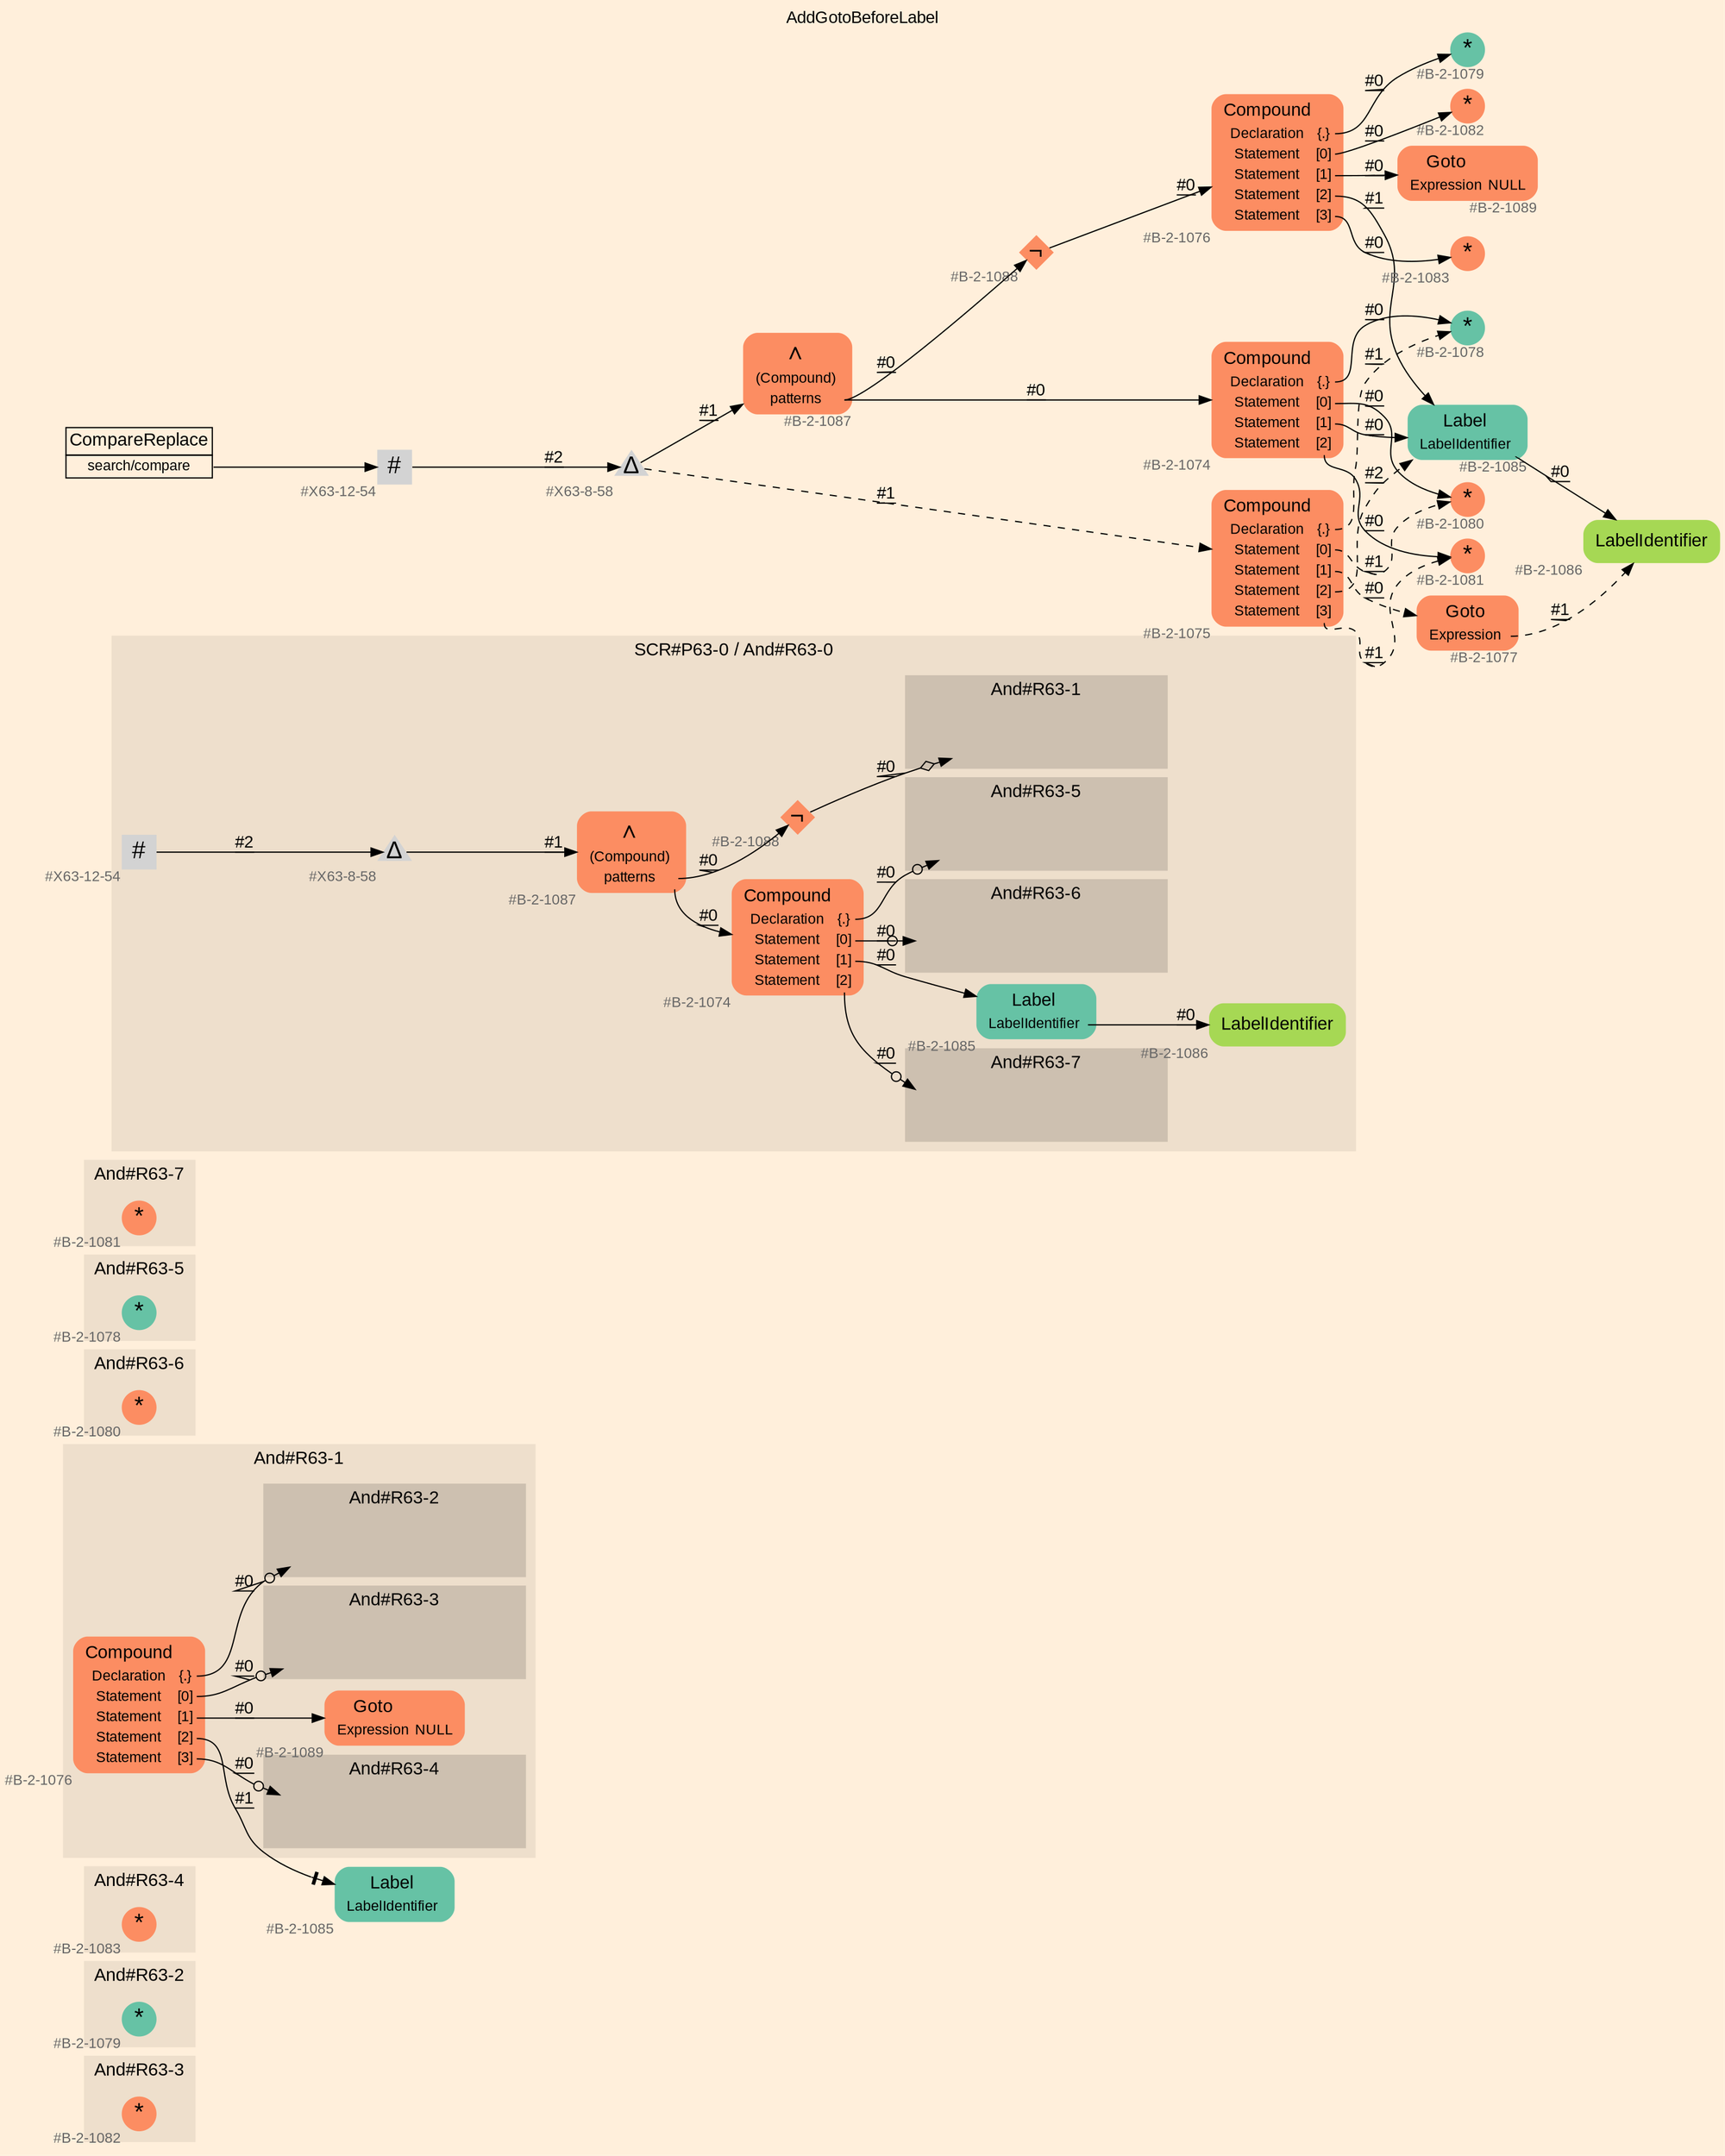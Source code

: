 digraph "AddGotoBeforeLabel" {
label = "AddGotoBeforeLabel"
labelloc = t
graph [
    rankdir = "LR"
    ranksep = 0.3
    bgcolor = antiquewhite1
    color = black
    fontcolor = black
    fontname = "Arial"
];
node [
    fontname = "Arial"
];
edge [
    fontname = "Arial"
];

// -------------------- figure And#R63-3 --------------------
// -------- region And#R63-3 ----------
subgraph "clusterAnd#R63-3" {
    label = "And#R63-3"
    style = "filled"
    color = antiquewhite2
    fontsize = "15"
    // -------- block And#R63-3/#B-2-1082 ----------
    "And#R63-3/#B-2-1082" [
        fillcolor = "/set28/2"
        xlabel = "#B-2-1082"
        fontsize = "12"
        fontcolor = grey40
        shape = "circle"
        label = <<FONT COLOR="black" POINT-SIZE="20">*</FONT>>
        style = "filled"
        penwidth = 0.0
        fixedsize = true
        width = 0.4
        height = 0.4
    ];
    
}


// -------------------- figure And#R63-2 --------------------
// -------- region And#R63-2 ----------
subgraph "clusterAnd#R63-2" {
    label = "And#R63-2"
    style = "filled"
    color = antiquewhite2
    fontsize = "15"
    // -------- block And#R63-2/#B-2-1079 ----------
    "And#R63-2/#B-2-1079" [
        fillcolor = "/set28/1"
        xlabel = "#B-2-1079"
        fontsize = "12"
        fontcolor = grey40
        shape = "circle"
        label = <<FONT COLOR="black" POINT-SIZE="20">*</FONT>>
        style = "filled"
        penwidth = 0.0
        fixedsize = true
        width = 0.4
        height = 0.4
    ];
    
}


// -------------------- figure And#R63-4 --------------------
// -------- region And#R63-4 ----------
subgraph "clusterAnd#R63-4" {
    label = "And#R63-4"
    style = "filled"
    color = antiquewhite2
    fontsize = "15"
    // -------- block And#R63-4/#B-2-1083 ----------
    "And#R63-4/#B-2-1083" [
        fillcolor = "/set28/2"
        xlabel = "#B-2-1083"
        fontsize = "12"
        fontcolor = grey40
        shape = "circle"
        label = <<FONT COLOR="black" POINT-SIZE="20">*</FONT>>
        style = "filled"
        penwidth = 0.0
        fixedsize = true
        width = 0.4
        height = 0.4
    ];
    
}


// -------------------- figure And#R63-1 --------------------
// -------- region And#R63-1 ----------
subgraph "clusterAnd#R63-1" {
    label = "And#R63-1"
    style = "filled"
    color = antiquewhite2
    fontsize = "15"
    // -------- block And#R63-1/#B-2-1076 ----------
    "And#R63-1/#B-2-1076" [
        fillcolor = "/set28/2"
        xlabel = "#B-2-1076"
        fontsize = "12"
        fontcolor = grey40
        shape = "plaintext"
        label = <<TABLE BORDER="0" CELLBORDER="0" CELLSPACING="0">
         <TR><TD><FONT COLOR="black" POINT-SIZE="15">Compound</FONT></TD></TR>
         <TR><TD><FONT COLOR="black" POINT-SIZE="12">Declaration</FONT></TD><TD PORT="port0"><FONT COLOR="black" POINT-SIZE="12">{.}</FONT></TD></TR>
         <TR><TD><FONT COLOR="black" POINT-SIZE="12">Statement</FONT></TD><TD PORT="port1"><FONT COLOR="black" POINT-SIZE="12">[0]</FONT></TD></TR>
         <TR><TD><FONT COLOR="black" POINT-SIZE="12">Statement</FONT></TD><TD PORT="port2"><FONT COLOR="black" POINT-SIZE="12">[1]</FONT></TD></TR>
         <TR><TD><FONT COLOR="black" POINT-SIZE="12">Statement</FONT></TD><TD PORT="port3"><FONT COLOR="black" POINT-SIZE="12">[2]</FONT></TD></TR>
         <TR><TD><FONT COLOR="black" POINT-SIZE="12">Statement</FONT></TD><TD PORT="port4"><FONT COLOR="black" POINT-SIZE="12">[3]</FONT></TD></TR>
        </TABLE>>
        style = "rounded,filled"
    ];
    
    // -------- block And#R63-1/#B-2-1089 ----------
    "And#R63-1/#B-2-1089" [
        fillcolor = "/set28/2"
        xlabel = "#B-2-1089"
        fontsize = "12"
        fontcolor = grey40
        shape = "plaintext"
        label = <<TABLE BORDER="0" CELLBORDER="0" CELLSPACING="0">
         <TR><TD><FONT COLOR="black" POINT-SIZE="15">Goto</FONT></TD></TR>
         <TR><TD><FONT COLOR="black" POINT-SIZE="12">Expression</FONT></TD><TD PORT="port0"><FONT COLOR="black" POINT-SIZE="12">NULL</FONT></TD></TR>
        </TABLE>>
        style = "rounded,filled"
    ];
    
    // -------- region And#R63-1/And#R63-2 ----------
    subgraph "clusterAnd#R63-1/And#R63-2" {
        label = "And#R63-2"
        style = "filled"
        color = antiquewhite3
        fontsize = "15"
        // -------- block And#R63-1/And#R63-2/#B-2-1079 ----------
        "And#R63-1/And#R63-2/#B-2-1079" [
            fillcolor = "/set28/1"
            xlabel = "#B-2-1079"
            fontsize = "12"
            fontcolor = grey40
            shape = "none"
            style = "invisible"
        ];
        
    }
    
    // -------- region And#R63-1/And#R63-3 ----------
    subgraph "clusterAnd#R63-1/And#R63-3" {
        label = "And#R63-3"
        style = "filled"
        color = antiquewhite3
        fontsize = "15"
        // -------- block And#R63-1/And#R63-3/#B-2-1082 ----------
        "And#R63-1/And#R63-3/#B-2-1082" [
            fillcolor = "/set28/2"
            xlabel = "#B-2-1082"
            fontsize = "12"
            fontcolor = grey40
            shape = "none"
            style = "invisible"
        ];
        
    }
    
    // -------- region And#R63-1/And#R63-4 ----------
    subgraph "clusterAnd#R63-1/And#R63-4" {
        label = "And#R63-4"
        style = "filled"
        color = antiquewhite3
        fontsize = "15"
        // -------- block And#R63-1/And#R63-4/#B-2-1083 ----------
        "And#R63-1/And#R63-4/#B-2-1083" [
            fillcolor = "/set28/2"
            xlabel = "#B-2-1083"
            fontsize = "12"
            fontcolor = grey40
            shape = "none"
            style = "invisible"
        ];
        
    }
    
}

// -------- block And#R63-1/#B-2-1085 ----------
"And#R63-1/#B-2-1085" [
    fillcolor = "/set28/1"
    xlabel = "#B-2-1085"
    fontsize = "12"
    fontcolor = grey40
    shape = "plaintext"
    label = <<TABLE BORDER="0" CELLBORDER="0" CELLSPACING="0">
     <TR><TD><FONT COLOR="black" POINT-SIZE="15">Label</FONT></TD></TR>
     <TR><TD><FONT COLOR="black" POINT-SIZE="12">LabelIdentifier</FONT></TD><TD PORT="port0"></TD></TR>
    </TABLE>>
    style = "rounded,filled"
];

"And#R63-1/#B-2-1076":port0 -> "And#R63-1/And#R63-2/#B-2-1079" [
    arrowhead="normalnoneodot"
    label = "#0"
    decorate = true
    color = black
    fontcolor = black
];

"And#R63-1/#B-2-1076":port1 -> "And#R63-1/And#R63-3/#B-2-1082" [
    arrowhead="normalnoneodot"
    label = "#0"
    decorate = true
    color = black
    fontcolor = black
];

"And#R63-1/#B-2-1076":port2 -> "And#R63-1/#B-2-1089" [
    label = "#0"
    decorate = true
    color = black
    fontcolor = black
];

"And#R63-1/#B-2-1076":port3 -> "And#R63-1/#B-2-1085" [
    arrowhead="normalnonetee"
    label = "#1"
    decorate = true
    color = black
    fontcolor = black
];

"And#R63-1/#B-2-1076":port4 -> "And#R63-1/And#R63-4/#B-2-1083" [
    arrowhead="normalnoneodot"
    label = "#0"
    decorate = true
    color = black
    fontcolor = black
];


// -------------------- figure And#R63-6 --------------------
// -------- region And#R63-6 ----------
subgraph "clusterAnd#R63-6" {
    label = "And#R63-6"
    style = "filled"
    color = antiquewhite2
    fontsize = "15"
    // -------- block And#R63-6/#B-2-1080 ----------
    "And#R63-6/#B-2-1080" [
        fillcolor = "/set28/2"
        xlabel = "#B-2-1080"
        fontsize = "12"
        fontcolor = grey40
        shape = "circle"
        label = <<FONT COLOR="black" POINT-SIZE="20">*</FONT>>
        style = "filled"
        penwidth = 0.0
        fixedsize = true
        width = 0.4
        height = 0.4
    ];
    
}


// -------------------- figure And#R63-5 --------------------
// -------- region And#R63-5 ----------
subgraph "clusterAnd#R63-5" {
    label = "And#R63-5"
    style = "filled"
    color = antiquewhite2
    fontsize = "15"
    // -------- block And#R63-5/#B-2-1078 ----------
    "And#R63-5/#B-2-1078" [
        fillcolor = "/set28/1"
        xlabel = "#B-2-1078"
        fontsize = "12"
        fontcolor = grey40
        shape = "circle"
        label = <<FONT COLOR="black" POINT-SIZE="20">*</FONT>>
        style = "filled"
        penwidth = 0.0
        fixedsize = true
        width = 0.4
        height = 0.4
    ];
    
}


// -------------------- figure And#R63-7 --------------------
// -------- region And#R63-7 ----------
subgraph "clusterAnd#R63-7" {
    label = "And#R63-7"
    style = "filled"
    color = antiquewhite2
    fontsize = "15"
    // -------- block And#R63-7/#B-2-1081 ----------
    "And#R63-7/#B-2-1081" [
        fillcolor = "/set28/2"
        xlabel = "#B-2-1081"
        fontsize = "12"
        fontcolor = grey40
        shape = "circle"
        label = <<FONT COLOR="black" POINT-SIZE="20">*</FONT>>
        style = "filled"
        penwidth = 0.0
        fixedsize = true
        width = 0.4
        height = 0.4
    ];
    
}


// -------------------- figure And#R63-0 --------------------
// -------- region And#R63-0 ----------
subgraph "clusterAnd#R63-0" {
    label = "SCR#P63-0 / And#R63-0"
    style = "filled"
    color = antiquewhite2
    fontsize = "15"
    // -------- block And#R63-0/#B-2-1085 ----------
    "And#R63-0/#B-2-1085" [
        fillcolor = "/set28/1"
        xlabel = "#B-2-1085"
        fontsize = "12"
        fontcolor = grey40
        shape = "plaintext"
        label = <<TABLE BORDER="0" CELLBORDER="0" CELLSPACING="0">
         <TR><TD><FONT COLOR="black" POINT-SIZE="15">Label</FONT></TD></TR>
         <TR><TD><FONT COLOR="black" POINT-SIZE="12">LabelIdentifier</FONT></TD><TD PORT="port0"></TD></TR>
        </TABLE>>
        style = "rounded,filled"
    ];
    
    // -------- block And#R63-0/#X63-12-54 ----------
    "And#R63-0/#X63-12-54" [
        xlabel = "#X63-12-54"
        fontsize = "12"
        fontcolor = grey40
        shape = "square"
        label = <<FONT COLOR="black" POINT-SIZE="20">#</FONT>>
        style = "filled"
        penwidth = 0.0
        fixedsize = true
        width = 0.4
        height = 0.4
    ];
    
    // -------- block And#R63-0/#B-2-1087 ----------
    "And#R63-0/#B-2-1087" [
        fillcolor = "/set28/2"
        xlabel = "#B-2-1087"
        fontsize = "12"
        fontcolor = grey40
        shape = "plaintext"
        label = <<TABLE BORDER="0" CELLBORDER="0" CELLSPACING="0">
         <TR><TD><FONT COLOR="black" POINT-SIZE="20">∧</FONT></TD></TR>
         <TR><TD><FONT COLOR="black" POINT-SIZE="12">(Compound)</FONT></TD><TD PORT="port0"></TD></TR>
         <TR><TD><FONT COLOR="black" POINT-SIZE="12">patterns</FONT></TD><TD PORT="port1"></TD></TR>
        </TABLE>>
        style = "rounded,filled"
    ];
    
    // -------- block And#R63-0/#B-2-1086 ----------
    "And#R63-0/#B-2-1086" [
        fillcolor = "/set28/5"
        xlabel = "#B-2-1086"
        fontsize = "12"
        fontcolor = grey40
        shape = "plaintext"
        label = <<TABLE BORDER="0" CELLBORDER="0" CELLSPACING="0">
         <TR><TD><FONT COLOR="black" POINT-SIZE="15">LabelIdentifier</FONT></TD></TR>
        </TABLE>>
        style = "rounded,filled"
    ];
    
    // -------- block And#R63-0/#B-2-1074 ----------
    "And#R63-0/#B-2-1074" [
        fillcolor = "/set28/2"
        xlabel = "#B-2-1074"
        fontsize = "12"
        fontcolor = grey40
        shape = "plaintext"
        label = <<TABLE BORDER="0" CELLBORDER="0" CELLSPACING="0">
         <TR><TD><FONT COLOR="black" POINT-SIZE="15">Compound</FONT></TD></TR>
         <TR><TD><FONT COLOR="black" POINT-SIZE="12">Declaration</FONT></TD><TD PORT="port0"><FONT COLOR="black" POINT-SIZE="12">{.}</FONT></TD></TR>
         <TR><TD><FONT COLOR="black" POINT-SIZE="12">Statement</FONT></TD><TD PORT="port1"><FONT COLOR="black" POINT-SIZE="12">[0]</FONT></TD></TR>
         <TR><TD><FONT COLOR="black" POINT-SIZE="12">Statement</FONT></TD><TD PORT="port2"><FONT COLOR="black" POINT-SIZE="12">[1]</FONT></TD></TR>
         <TR><TD><FONT COLOR="black" POINT-SIZE="12">Statement</FONT></TD><TD PORT="port3"><FONT COLOR="black" POINT-SIZE="12">[2]</FONT></TD></TR>
        </TABLE>>
        style = "rounded,filled"
    ];
    
    // -------- block And#R63-0/#B-2-1088 ----------
    "And#R63-0/#B-2-1088" [
        fillcolor = "/set28/2"
        xlabel = "#B-2-1088"
        fontsize = "12"
        fontcolor = grey40
        shape = "diamond"
        label = <<FONT COLOR="black" POINT-SIZE="20">¬</FONT>>
        style = "filled"
        penwidth = 0.0
        fixedsize = true
        width = 0.4
        height = 0.4
    ];
    
    // -------- block And#R63-0/#X63-8-58 ----------
    "And#R63-0/#X63-8-58" [
        xlabel = "#X63-8-58"
        fontsize = "12"
        fontcolor = grey40
        shape = "triangle"
        label = <<FONT COLOR="black" POINT-SIZE="20">Δ</FONT>>
        style = "filled"
        penwidth = 0.0
        fixedsize = true
        width = 0.4
        height = 0.4
    ];
    
    // -------- region And#R63-0/And#R63-1 ----------
    subgraph "clusterAnd#R63-0/And#R63-1" {
        label = "And#R63-1"
        style = "filled"
        color = antiquewhite3
        fontsize = "15"
        // -------- block And#R63-0/And#R63-1/#B-2-1076 ----------
        "And#R63-0/And#R63-1/#B-2-1076" [
            fillcolor = "/set28/2"
            xlabel = "#B-2-1076"
            fontsize = "12"
            fontcolor = grey40
            shape = "none"
            style = "invisible"
        ];
        
    }
    
    // -------- region And#R63-0/And#R63-5 ----------
    subgraph "clusterAnd#R63-0/And#R63-5" {
        label = "And#R63-5"
        style = "filled"
        color = antiquewhite3
        fontsize = "15"
        // -------- block And#R63-0/And#R63-5/#B-2-1078 ----------
        "And#R63-0/And#R63-5/#B-2-1078" [
            fillcolor = "/set28/1"
            xlabel = "#B-2-1078"
            fontsize = "12"
            fontcolor = grey40
            shape = "none"
            style = "invisible"
        ];
        
    }
    
    // -------- region And#R63-0/And#R63-6 ----------
    subgraph "clusterAnd#R63-0/And#R63-6" {
        label = "And#R63-6"
        style = "filled"
        color = antiquewhite3
        fontsize = "15"
        // -------- block And#R63-0/And#R63-6/#B-2-1080 ----------
        "And#R63-0/And#R63-6/#B-2-1080" [
            fillcolor = "/set28/2"
            xlabel = "#B-2-1080"
            fontsize = "12"
            fontcolor = grey40
            shape = "none"
            style = "invisible"
        ];
        
    }
    
    // -------- region And#R63-0/And#R63-7 ----------
    subgraph "clusterAnd#R63-0/And#R63-7" {
        label = "And#R63-7"
        style = "filled"
        color = antiquewhite3
        fontsize = "15"
        // -------- block And#R63-0/And#R63-7/#B-2-1081 ----------
        "And#R63-0/And#R63-7/#B-2-1081" [
            fillcolor = "/set28/2"
            xlabel = "#B-2-1081"
            fontsize = "12"
            fontcolor = grey40
            shape = "none"
            style = "invisible"
        ];
        
    }
    
}

"And#R63-0/#B-2-1085":port0 -> "And#R63-0/#B-2-1086" [
    label = "#0"
    decorate = true
    color = black
    fontcolor = black
];

"And#R63-0/#X63-12-54" -> "And#R63-0/#X63-8-58" [
    label = "#2"
    decorate = true
    color = black
    fontcolor = black
];

"And#R63-0/#B-2-1087":port1 -> "And#R63-0/#B-2-1074" [
    label = "#0"
    decorate = true
    color = black
    fontcolor = black
];

"And#R63-0/#B-2-1087":port1 -> "And#R63-0/#B-2-1088" [
    label = "#0"
    decorate = true
    color = black
    fontcolor = black
];

"And#R63-0/#B-2-1074":port0 -> "And#R63-0/And#R63-5/#B-2-1078" [
    arrowhead="normalnoneodot"
    label = "#0"
    decorate = true
    color = black
    fontcolor = black
];

"And#R63-0/#B-2-1074":port1 -> "And#R63-0/And#R63-6/#B-2-1080" [
    arrowhead="normalnoneodot"
    label = "#0"
    decorate = true
    color = black
    fontcolor = black
];

"And#R63-0/#B-2-1074":port2 -> "And#R63-0/#B-2-1085" [
    label = "#0"
    decorate = true
    color = black
    fontcolor = black
];

"And#R63-0/#B-2-1074":port3 -> "And#R63-0/And#R63-7/#B-2-1081" [
    arrowhead="normalnoneodot"
    label = "#0"
    decorate = true
    color = black
    fontcolor = black
];

"And#R63-0/#B-2-1088" -> "And#R63-0/And#R63-1/#B-2-1076" [
    arrowhead="normalnoneodiamond"
    label = "#0"
    decorate = true
    color = black
    fontcolor = black
];

"And#R63-0/#X63-8-58" -> "And#R63-0/#B-2-1087" [
    label = "#1"
    decorate = true
    color = black
    fontcolor = black
];


// -------------------- transformation figure --------------------
// -------- block CR#X63-10-63 ----------
"CR#X63-10-63" [
    fillcolor = antiquewhite1
    fontsize = "12"
    fontcolor = grey40
    shape = "plaintext"
    label = <<TABLE BORDER="0" CELLBORDER="1" CELLSPACING="0">
     <TR><TD><FONT COLOR="black" POINT-SIZE="15">CompareReplace</FONT></TD></TR>
     <TR><TD PORT="port0"><FONT COLOR="black" POINT-SIZE="12">search/compare</FONT></TD></TR>
    </TABLE>>
    style = "filled"
    color = black
];

// -------- block #X63-12-54 ----------
"#X63-12-54" [
    xlabel = "#X63-12-54"
    fontsize = "12"
    fontcolor = grey40
    shape = "square"
    label = <<FONT COLOR="black" POINT-SIZE="20">#</FONT>>
    style = "filled"
    penwidth = 0.0
    fixedsize = true
    width = 0.4
    height = 0.4
];

// -------- block #X63-8-58 ----------
"#X63-8-58" [
    xlabel = "#X63-8-58"
    fontsize = "12"
    fontcolor = grey40
    shape = "triangle"
    label = <<FONT COLOR="black" POINT-SIZE="20">Δ</FONT>>
    style = "filled"
    penwidth = 0.0
    fixedsize = true
    width = 0.4
    height = 0.4
];

// -------- block #B-2-1087 ----------
"#B-2-1087" [
    fillcolor = "/set28/2"
    xlabel = "#B-2-1087"
    fontsize = "12"
    fontcolor = grey40
    shape = "plaintext"
    label = <<TABLE BORDER="0" CELLBORDER="0" CELLSPACING="0">
     <TR><TD><FONT COLOR="black" POINT-SIZE="20">∧</FONT></TD></TR>
     <TR><TD><FONT COLOR="black" POINT-SIZE="12">(Compound)</FONT></TD><TD PORT="port0"></TD></TR>
     <TR><TD><FONT COLOR="black" POINT-SIZE="12">patterns</FONT></TD><TD PORT="port1"></TD></TR>
    </TABLE>>
    style = "rounded,filled"
];

// -------- block #B-2-1074 ----------
"#B-2-1074" [
    fillcolor = "/set28/2"
    xlabel = "#B-2-1074"
    fontsize = "12"
    fontcolor = grey40
    shape = "plaintext"
    label = <<TABLE BORDER="0" CELLBORDER="0" CELLSPACING="0">
     <TR><TD><FONT COLOR="black" POINT-SIZE="15">Compound</FONT></TD></TR>
     <TR><TD><FONT COLOR="black" POINT-SIZE="12">Declaration</FONT></TD><TD PORT="port0"><FONT COLOR="black" POINT-SIZE="12">{.}</FONT></TD></TR>
     <TR><TD><FONT COLOR="black" POINT-SIZE="12">Statement</FONT></TD><TD PORT="port1"><FONT COLOR="black" POINT-SIZE="12">[0]</FONT></TD></TR>
     <TR><TD><FONT COLOR="black" POINT-SIZE="12">Statement</FONT></TD><TD PORT="port2"><FONT COLOR="black" POINT-SIZE="12">[1]</FONT></TD></TR>
     <TR><TD><FONT COLOR="black" POINT-SIZE="12">Statement</FONT></TD><TD PORT="port3"><FONT COLOR="black" POINT-SIZE="12">[2]</FONT></TD></TR>
    </TABLE>>
    style = "rounded,filled"
];

// -------- block #B-2-1078 ----------
"#B-2-1078" [
    fillcolor = "/set28/1"
    xlabel = "#B-2-1078"
    fontsize = "12"
    fontcolor = grey40
    shape = "circle"
    label = <<FONT COLOR="black" POINT-SIZE="20">*</FONT>>
    style = "filled"
    penwidth = 0.0
    fixedsize = true
    width = 0.4
    height = 0.4
];

// -------- block #B-2-1080 ----------
"#B-2-1080" [
    fillcolor = "/set28/2"
    xlabel = "#B-2-1080"
    fontsize = "12"
    fontcolor = grey40
    shape = "circle"
    label = <<FONT COLOR="black" POINT-SIZE="20">*</FONT>>
    style = "filled"
    penwidth = 0.0
    fixedsize = true
    width = 0.4
    height = 0.4
];

// -------- block #B-2-1085 ----------
"#B-2-1085" [
    fillcolor = "/set28/1"
    xlabel = "#B-2-1085"
    fontsize = "12"
    fontcolor = grey40
    shape = "plaintext"
    label = <<TABLE BORDER="0" CELLBORDER="0" CELLSPACING="0">
     <TR><TD><FONT COLOR="black" POINT-SIZE="15">Label</FONT></TD></TR>
     <TR><TD><FONT COLOR="black" POINT-SIZE="12">LabelIdentifier</FONT></TD><TD PORT="port0"></TD></TR>
    </TABLE>>
    style = "rounded,filled"
];

// -------- block #B-2-1086 ----------
"#B-2-1086" [
    fillcolor = "/set28/5"
    xlabel = "#B-2-1086"
    fontsize = "12"
    fontcolor = grey40
    shape = "plaintext"
    label = <<TABLE BORDER="0" CELLBORDER="0" CELLSPACING="0">
     <TR><TD><FONT COLOR="black" POINT-SIZE="15">LabelIdentifier</FONT></TD></TR>
    </TABLE>>
    style = "rounded,filled"
];

// -------- block #B-2-1081 ----------
"#B-2-1081" [
    fillcolor = "/set28/2"
    xlabel = "#B-2-1081"
    fontsize = "12"
    fontcolor = grey40
    shape = "circle"
    label = <<FONT COLOR="black" POINT-SIZE="20">*</FONT>>
    style = "filled"
    penwidth = 0.0
    fixedsize = true
    width = 0.4
    height = 0.4
];

// -------- block #B-2-1088 ----------
"#B-2-1088" [
    fillcolor = "/set28/2"
    xlabel = "#B-2-1088"
    fontsize = "12"
    fontcolor = grey40
    shape = "diamond"
    label = <<FONT COLOR="black" POINT-SIZE="20">¬</FONT>>
    style = "filled"
    penwidth = 0.0
    fixedsize = true
    width = 0.4
    height = 0.4
];

// -------- block #B-2-1076 ----------
"#B-2-1076" [
    fillcolor = "/set28/2"
    xlabel = "#B-2-1076"
    fontsize = "12"
    fontcolor = grey40
    shape = "plaintext"
    label = <<TABLE BORDER="0" CELLBORDER="0" CELLSPACING="0">
     <TR><TD><FONT COLOR="black" POINT-SIZE="15">Compound</FONT></TD></TR>
     <TR><TD><FONT COLOR="black" POINT-SIZE="12">Declaration</FONT></TD><TD PORT="port0"><FONT COLOR="black" POINT-SIZE="12">{.}</FONT></TD></TR>
     <TR><TD><FONT COLOR="black" POINT-SIZE="12">Statement</FONT></TD><TD PORT="port1"><FONT COLOR="black" POINT-SIZE="12">[0]</FONT></TD></TR>
     <TR><TD><FONT COLOR="black" POINT-SIZE="12">Statement</FONT></TD><TD PORT="port2"><FONT COLOR="black" POINT-SIZE="12">[1]</FONT></TD></TR>
     <TR><TD><FONT COLOR="black" POINT-SIZE="12">Statement</FONT></TD><TD PORT="port3"><FONT COLOR="black" POINT-SIZE="12">[2]</FONT></TD></TR>
     <TR><TD><FONT COLOR="black" POINT-SIZE="12">Statement</FONT></TD><TD PORT="port4"><FONT COLOR="black" POINT-SIZE="12">[3]</FONT></TD></TR>
    </TABLE>>
    style = "rounded,filled"
];

// -------- block #B-2-1079 ----------
"#B-2-1079" [
    fillcolor = "/set28/1"
    xlabel = "#B-2-1079"
    fontsize = "12"
    fontcolor = grey40
    shape = "circle"
    label = <<FONT COLOR="black" POINT-SIZE="20">*</FONT>>
    style = "filled"
    penwidth = 0.0
    fixedsize = true
    width = 0.4
    height = 0.4
];

// -------- block #B-2-1082 ----------
"#B-2-1082" [
    fillcolor = "/set28/2"
    xlabel = "#B-2-1082"
    fontsize = "12"
    fontcolor = grey40
    shape = "circle"
    label = <<FONT COLOR="black" POINT-SIZE="20">*</FONT>>
    style = "filled"
    penwidth = 0.0
    fixedsize = true
    width = 0.4
    height = 0.4
];

// -------- block #B-2-1089 ----------
"#B-2-1089" [
    fillcolor = "/set28/2"
    xlabel = "#B-2-1089"
    fontsize = "12"
    fontcolor = grey40
    shape = "plaintext"
    label = <<TABLE BORDER="0" CELLBORDER="0" CELLSPACING="0">
     <TR><TD><FONT COLOR="black" POINT-SIZE="15">Goto</FONT></TD></TR>
     <TR><TD><FONT COLOR="black" POINT-SIZE="12">Expression</FONT></TD><TD PORT="port0"><FONT COLOR="black" POINT-SIZE="12">NULL</FONT></TD></TR>
    </TABLE>>
    style = "rounded,filled"
];

// -------- block #B-2-1083 ----------
"#B-2-1083" [
    fillcolor = "/set28/2"
    xlabel = "#B-2-1083"
    fontsize = "12"
    fontcolor = grey40
    shape = "circle"
    label = <<FONT COLOR="black" POINT-SIZE="20">*</FONT>>
    style = "filled"
    penwidth = 0.0
    fixedsize = true
    width = 0.4
    height = 0.4
];

// -------- block #B-2-1075 ----------
"#B-2-1075" [
    fillcolor = "/set28/2"
    xlabel = "#B-2-1075"
    fontsize = "12"
    fontcolor = grey40
    shape = "plaintext"
    label = <<TABLE BORDER="0" CELLBORDER="0" CELLSPACING="0">
     <TR><TD><FONT COLOR="black" POINT-SIZE="15">Compound</FONT></TD></TR>
     <TR><TD><FONT COLOR="black" POINT-SIZE="12">Declaration</FONT></TD><TD PORT="port0"><FONT COLOR="black" POINT-SIZE="12">{.}</FONT></TD></TR>
     <TR><TD><FONT COLOR="black" POINT-SIZE="12">Statement</FONT></TD><TD PORT="port1"><FONT COLOR="black" POINT-SIZE="12">[0]</FONT></TD></TR>
     <TR><TD><FONT COLOR="black" POINT-SIZE="12">Statement</FONT></TD><TD PORT="port2"><FONT COLOR="black" POINT-SIZE="12">[1]</FONT></TD></TR>
     <TR><TD><FONT COLOR="black" POINT-SIZE="12">Statement</FONT></TD><TD PORT="port3"><FONT COLOR="black" POINT-SIZE="12">[2]</FONT></TD></TR>
     <TR><TD><FONT COLOR="black" POINT-SIZE="12">Statement</FONT></TD><TD PORT="port4"><FONT COLOR="black" POINT-SIZE="12">[3]</FONT></TD></TR>
    </TABLE>>
    style = "rounded,filled"
];

// -------- block #B-2-1077 ----------
"#B-2-1077" [
    fillcolor = "/set28/2"
    xlabel = "#B-2-1077"
    fontsize = "12"
    fontcolor = grey40
    shape = "plaintext"
    label = <<TABLE BORDER="0" CELLBORDER="0" CELLSPACING="0">
     <TR><TD><FONT COLOR="black" POINT-SIZE="15">Goto</FONT></TD></TR>
     <TR><TD><FONT COLOR="black" POINT-SIZE="12">Expression</FONT></TD><TD PORT="port0"></TD></TR>
    </TABLE>>
    style = "rounded,filled"
];

"CR#X63-10-63":port0 -> "#X63-12-54" [
    label = ""
    decorate = true
    color = black
    fontcolor = black
];

"#X63-12-54" -> "#X63-8-58" [
    label = "#2"
    decorate = true
    color = black
    fontcolor = black
];

"#X63-8-58" -> "#B-2-1087" [
    label = "#1"
    decorate = true
    color = black
    fontcolor = black
];

"#X63-8-58" -> "#B-2-1075" [
    style="dashed"
    label = "#1"
    decorate = true
    color = black
    fontcolor = black
];

"#B-2-1087":port1 -> "#B-2-1074" [
    label = "#0"
    decorate = true
    color = black
    fontcolor = black
];

"#B-2-1087":port1 -> "#B-2-1088" [
    label = "#0"
    decorate = true
    color = black
    fontcolor = black
];

"#B-2-1074":port0 -> "#B-2-1078" [
    label = "#0"
    decorate = true
    color = black
    fontcolor = black
];

"#B-2-1074":port1 -> "#B-2-1080" [
    label = "#0"
    decorate = true
    color = black
    fontcolor = black
];

"#B-2-1074":port2 -> "#B-2-1085" [
    label = "#0"
    decorate = true
    color = black
    fontcolor = black
];

"#B-2-1074":port3 -> "#B-2-1081" [
    label = "#0"
    decorate = true
    color = black
    fontcolor = black
];

"#B-2-1085":port0 -> "#B-2-1086" [
    label = "#0"
    decorate = true
    color = black
    fontcolor = black
];

"#B-2-1088" -> "#B-2-1076" [
    label = "#0"
    decorate = true
    color = black
    fontcolor = black
];

"#B-2-1076":port0 -> "#B-2-1079" [
    label = "#0"
    decorate = true
    color = black
    fontcolor = black
];

"#B-2-1076":port1 -> "#B-2-1082" [
    label = "#0"
    decorate = true
    color = black
    fontcolor = black
];

"#B-2-1076":port2 -> "#B-2-1089" [
    label = "#0"
    decorate = true
    color = black
    fontcolor = black
];

"#B-2-1076":port3 -> "#B-2-1085" [
    label = "#1"
    decorate = true
    color = black
    fontcolor = black
];

"#B-2-1076":port4 -> "#B-2-1083" [
    label = "#0"
    decorate = true
    color = black
    fontcolor = black
];

"#B-2-1075":port0 -> "#B-2-1078" [
    style="dashed"
    label = "#1"
    decorate = true
    color = black
    fontcolor = black
];

"#B-2-1075":port1 -> "#B-2-1080" [
    style="dashed"
    label = "#1"
    decorate = true
    color = black
    fontcolor = black
];

"#B-2-1075":port2 -> "#B-2-1077" [
    style="dashed"
    label = "#0"
    decorate = true
    color = black
    fontcolor = black
];

"#B-2-1075":port3 -> "#B-2-1085" [
    style="dashed"
    label = "#2"
    decorate = true
    color = black
    fontcolor = black
];

"#B-2-1075":port4 -> "#B-2-1081" [
    style="dashed"
    label = "#1"
    decorate = true
    color = black
    fontcolor = black
];

"#B-2-1077":port0 -> "#B-2-1086" [
    style="dashed"
    label = "#1"
    decorate = true
    color = black
    fontcolor = black
];


}
